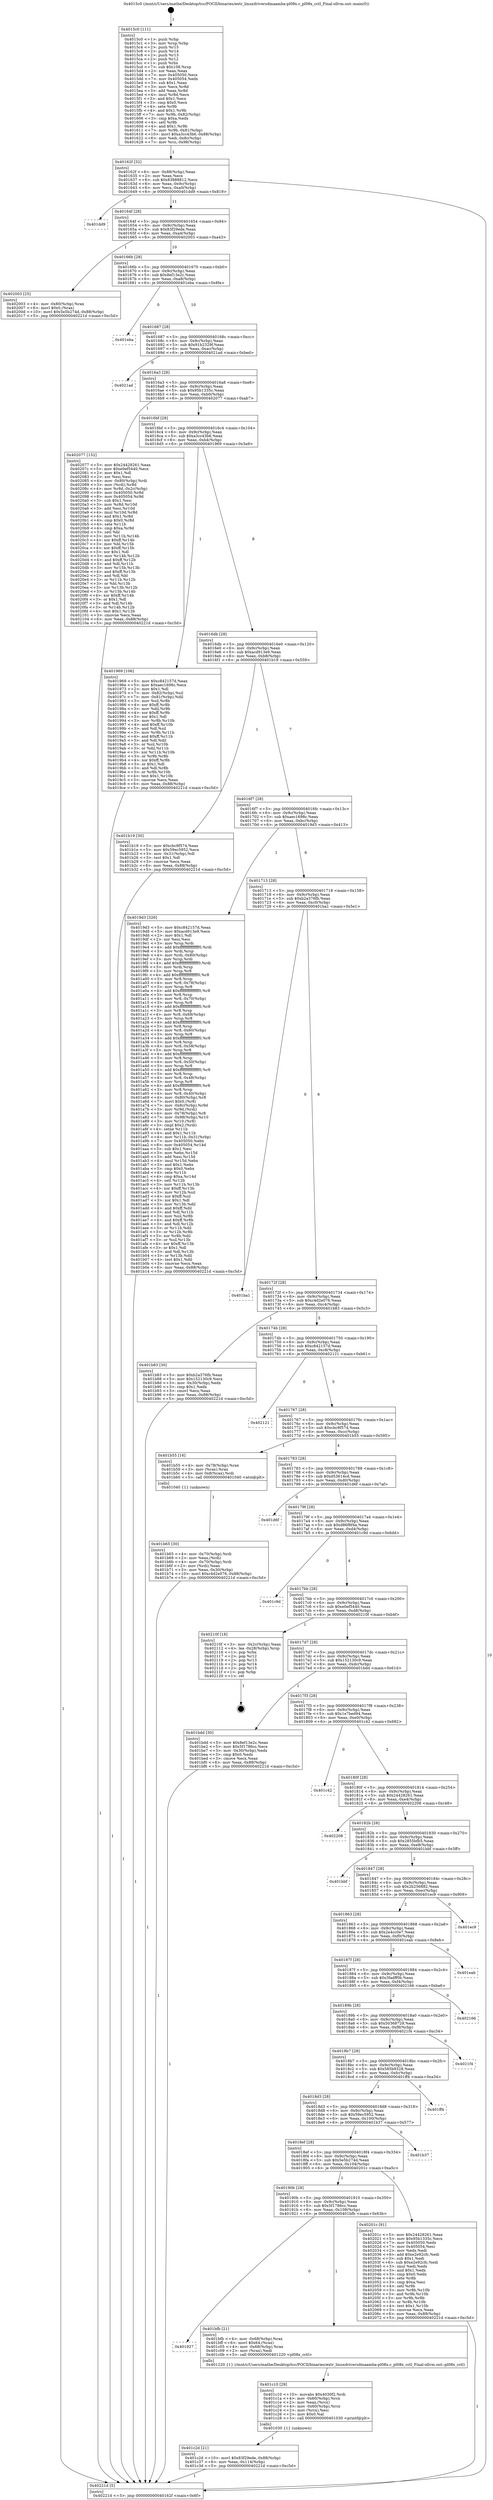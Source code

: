 digraph "0x4015c0" {
  label = "0x4015c0 (/mnt/c/Users/mathe/Desktop/tcc/POCII/binaries/extr_linuxdriversdmaamba-pl08x.c_pl08x_cctl_Final-ollvm.out::main(0))"
  labelloc = "t"
  node[shape=record]

  Entry [label="",width=0.3,height=0.3,shape=circle,fillcolor=black,style=filled]
  "0x40162f" [label="{
     0x40162f [32]\l
     | [instrs]\l
     &nbsp;&nbsp;0x40162f \<+6\>: mov -0x88(%rbp),%eax\l
     &nbsp;&nbsp;0x401635 \<+2\>: mov %eax,%ecx\l
     &nbsp;&nbsp;0x401637 \<+6\>: sub $0x83888812,%ecx\l
     &nbsp;&nbsp;0x40163d \<+6\>: mov %eax,-0x9c(%rbp)\l
     &nbsp;&nbsp;0x401643 \<+6\>: mov %ecx,-0xa0(%rbp)\l
     &nbsp;&nbsp;0x401649 \<+6\>: je 0000000000401dd9 \<main+0x819\>\l
  }"]
  "0x401dd9" [label="{
     0x401dd9\l
  }", style=dashed]
  "0x40164f" [label="{
     0x40164f [28]\l
     | [instrs]\l
     &nbsp;&nbsp;0x40164f \<+5\>: jmp 0000000000401654 \<main+0x94\>\l
     &nbsp;&nbsp;0x401654 \<+6\>: mov -0x9c(%rbp),%eax\l
     &nbsp;&nbsp;0x40165a \<+5\>: sub $0x83f29ede,%eax\l
     &nbsp;&nbsp;0x40165f \<+6\>: mov %eax,-0xa4(%rbp)\l
     &nbsp;&nbsp;0x401665 \<+6\>: je 0000000000402003 \<main+0xa43\>\l
  }"]
  Exit [label="",width=0.3,height=0.3,shape=circle,fillcolor=black,style=filled,peripheries=2]
  "0x402003" [label="{
     0x402003 [25]\l
     | [instrs]\l
     &nbsp;&nbsp;0x402003 \<+4\>: mov -0x80(%rbp),%rax\l
     &nbsp;&nbsp;0x402007 \<+6\>: movl $0x0,(%rax)\l
     &nbsp;&nbsp;0x40200d \<+10\>: movl $0x5e5b274d,-0x88(%rbp)\l
     &nbsp;&nbsp;0x402017 \<+5\>: jmp 000000000040221d \<main+0xc5d\>\l
  }"]
  "0x40166b" [label="{
     0x40166b [28]\l
     | [instrs]\l
     &nbsp;&nbsp;0x40166b \<+5\>: jmp 0000000000401670 \<main+0xb0\>\l
     &nbsp;&nbsp;0x401670 \<+6\>: mov -0x9c(%rbp),%eax\l
     &nbsp;&nbsp;0x401676 \<+5\>: sub $0x8ef13e2c,%eax\l
     &nbsp;&nbsp;0x40167b \<+6\>: mov %eax,-0xa8(%rbp)\l
     &nbsp;&nbsp;0x401681 \<+6\>: je 0000000000401eba \<main+0x8fa\>\l
  }"]
  "0x401c2d" [label="{
     0x401c2d [21]\l
     | [instrs]\l
     &nbsp;&nbsp;0x401c2d \<+10\>: movl $0x83f29ede,-0x88(%rbp)\l
     &nbsp;&nbsp;0x401c37 \<+6\>: mov %eax,-0x114(%rbp)\l
     &nbsp;&nbsp;0x401c3d \<+5\>: jmp 000000000040221d \<main+0xc5d\>\l
  }"]
  "0x401eba" [label="{
     0x401eba\l
  }", style=dashed]
  "0x401687" [label="{
     0x401687 [28]\l
     | [instrs]\l
     &nbsp;&nbsp;0x401687 \<+5\>: jmp 000000000040168c \<main+0xcc\>\l
     &nbsp;&nbsp;0x40168c \<+6\>: mov -0x9c(%rbp),%eax\l
     &nbsp;&nbsp;0x401692 \<+5\>: sub $0x91b2329f,%eax\l
     &nbsp;&nbsp;0x401697 \<+6\>: mov %eax,-0xac(%rbp)\l
     &nbsp;&nbsp;0x40169d \<+6\>: je 00000000004021ad \<main+0xbed\>\l
  }"]
  "0x401c10" [label="{
     0x401c10 [29]\l
     | [instrs]\l
     &nbsp;&nbsp;0x401c10 \<+10\>: movabs $0x4030f2,%rdi\l
     &nbsp;&nbsp;0x401c1a \<+4\>: mov -0x60(%rbp),%rcx\l
     &nbsp;&nbsp;0x401c1e \<+2\>: mov %eax,(%rcx)\l
     &nbsp;&nbsp;0x401c20 \<+4\>: mov -0x60(%rbp),%rcx\l
     &nbsp;&nbsp;0x401c24 \<+2\>: mov (%rcx),%esi\l
     &nbsp;&nbsp;0x401c26 \<+2\>: mov $0x0,%al\l
     &nbsp;&nbsp;0x401c28 \<+5\>: call 0000000000401030 \<printf@plt\>\l
     | [calls]\l
     &nbsp;&nbsp;0x401030 \{1\} (unknown)\l
  }"]
  "0x4021ad" [label="{
     0x4021ad\l
  }", style=dashed]
  "0x4016a3" [label="{
     0x4016a3 [28]\l
     | [instrs]\l
     &nbsp;&nbsp;0x4016a3 \<+5\>: jmp 00000000004016a8 \<main+0xe8\>\l
     &nbsp;&nbsp;0x4016a8 \<+6\>: mov -0x9c(%rbp),%eax\l
     &nbsp;&nbsp;0x4016ae \<+5\>: sub $0x95b1335c,%eax\l
     &nbsp;&nbsp;0x4016b3 \<+6\>: mov %eax,-0xb0(%rbp)\l
     &nbsp;&nbsp;0x4016b9 \<+6\>: je 0000000000402077 \<main+0xab7\>\l
  }"]
  "0x401927" [label="{
     0x401927\l
  }", style=dashed]
  "0x402077" [label="{
     0x402077 [152]\l
     | [instrs]\l
     &nbsp;&nbsp;0x402077 \<+5\>: mov $0x24428261,%eax\l
     &nbsp;&nbsp;0x40207c \<+5\>: mov $0xe0ef5440,%ecx\l
     &nbsp;&nbsp;0x402081 \<+2\>: mov $0x1,%dl\l
     &nbsp;&nbsp;0x402083 \<+2\>: xor %esi,%esi\l
     &nbsp;&nbsp;0x402085 \<+4\>: mov -0x80(%rbp),%rdi\l
     &nbsp;&nbsp;0x402089 \<+3\>: mov (%rdi),%r8d\l
     &nbsp;&nbsp;0x40208c \<+4\>: mov %r8d,-0x2c(%rbp)\l
     &nbsp;&nbsp;0x402090 \<+8\>: mov 0x405050,%r8d\l
     &nbsp;&nbsp;0x402098 \<+8\>: mov 0x405054,%r9d\l
     &nbsp;&nbsp;0x4020a0 \<+3\>: sub $0x1,%esi\l
     &nbsp;&nbsp;0x4020a3 \<+3\>: mov %r8d,%r10d\l
     &nbsp;&nbsp;0x4020a6 \<+3\>: add %esi,%r10d\l
     &nbsp;&nbsp;0x4020a9 \<+4\>: imul %r10d,%r8d\l
     &nbsp;&nbsp;0x4020ad \<+4\>: and $0x1,%r8d\l
     &nbsp;&nbsp;0x4020b1 \<+4\>: cmp $0x0,%r8d\l
     &nbsp;&nbsp;0x4020b5 \<+4\>: sete %r11b\l
     &nbsp;&nbsp;0x4020b9 \<+4\>: cmp $0xa,%r9d\l
     &nbsp;&nbsp;0x4020bd \<+3\>: setl %bl\l
     &nbsp;&nbsp;0x4020c0 \<+3\>: mov %r11b,%r14b\l
     &nbsp;&nbsp;0x4020c3 \<+4\>: xor $0xff,%r14b\l
     &nbsp;&nbsp;0x4020c7 \<+3\>: mov %bl,%r15b\l
     &nbsp;&nbsp;0x4020ca \<+4\>: xor $0xff,%r15b\l
     &nbsp;&nbsp;0x4020ce \<+3\>: xor $0x1,%dl\l
     &nbsp;&nbsp;0x4020d1 \<+3\>: mov %r14b,%r12b\l
     &nbsp;&nbsp;0x4020d4 \<+4\>: and $0xff,%r12b\l
     &nbsp;&nbsp;0x4020d8 \<+3\>: and %dl,%r11b\l
     &nbsp;&nbsp;0x4020db \<+3\>: mov %r15b,%r13b\l
     &nbsp;&nbsp;0x4020de \<+4\>: and $0xff,%r13b\l
     &nbsp;&nbsp;0x4020e2 \<+2\>: and %dl,%bl\l
     &nbsp;&nbsp;0x4020e4 \<+3\>: or %r11b,%r12b\l
     &nbsp;&nbsp;0x4020e7 \<+3\>: or %bl,%r13b\l
     &nbsp;&nbsp;0x4020ea \<+3\>: xor %r13b,%r12b\l
     &nbsp;&nbsp;0x4020ed \<+3\>: or %r15b,%r14b\l
     &nbsp;&nbsp;0x4020f0 \<+4\>: xor $0xff,%r14b\l
     &nbsp;&nbsp;0x4020f4 \<+3\>: or $0x1,%dl\l
     &nbsp;&nbsp;0x4020f7 \<+3\>: and %dl,%r14b\l
     &nbsp;&nbsp;0x4020fa \<+3\>: or %r14b,%r12b\l
     &nbsp;&nbsp;0x4020fd \<+4\>: test $0x1,%r12b\l
     &nbsp;&nbsp;0x402101 \<+3\>: cmovne %ecx,%eax\l
     &nbsp;&nbsp;0x402104 \<+6\>: mov %eax,-0x88(%rbp)\l
     &nbsp;&nbsp;0x40210a \<+5\>: jmp 000000000040221d \<main+0xc5d\>\l
  }"]
  "0x4016bf" [label="{
     0x4016bf [28]\l
     | [instrs]\l
     &nbsp;&nbsp;0x4016bf \<+5\>: jmp 00000000004016c4 \<main+0x104\>\l
     &nbsp;&nbsp;0x4016c4 \<+6\>: mov -0x9c(%rbp),%eax\l
     &nbsp;&nbsp;0x4016ca \<+5\>: sub $0xa3cc43b6,%eax\l
     &nbsp;&nbsp;0x4016cf \<+6\>: mov %eax,-0xb4(%rbp)\l
     &nbsp;&nbsp;0x4016d5 \<+6\>: je 0000000000401969 \<main+0x3a9\>\l
  }"]
  "0x401bfb" [label="{
     0x401bfb [21]\l
     | [instrs]\l
     &nbsp;&nbsp;0x401bfb \<+4\>: mov -0x68(%rbp),%rax\l
     &nbsp;&nbsp;0x401bff \<+6\>: movl $0x64,(%rax)\l
     &nbsp;&nbsp;0x401c05 \<+4\>: mov -0x68(%rbp),%rax\l
     &nbsp;&nbsp;0x401c09 \<+2\>: mov (%rax),%edi\l
     &nbsp;&nbsp;0x401c0b \<+5\>: call 0000000000401220 \<pl08x_cctl\>\l
     | [calls]\l
     &nbsp;&nbsp;0x401220 \{1\} (/mnt/c/Users/mathe/Desktop/tcc/POCII/binaries/extr_linuxdriversdmaamba-pl08x.c_pl08x_cctl_Final-ollvm.out::pl08x_cctl)\l
  }"]
  "0x401969" [label="{
     0x401969 [106]\l
     | [instrs]\l
     &nbsp;&nbsp;0x401969 \<+5\>: mov $0xc842157d,%eax\l
     &nbsp;&nbsp;0x40196e \<+5\>: mov $0xaec1698c,%ecx\l
     &nbsp;&nbsp;0x401973 \<+2\>: mov $0x1,%dl\l
     &nbsp;&nbsp;0x401975 \<+7\>: mov -0x82(%rbp),%sil\l
     &nbsp;&nbsp;0x40197c \<+7\>: mov -0x81(%rbp),%dil\l
     &nbsp;&nbsp;0x401983 \<+3\>: mov %sil,%r8b\l
     &nbsp;&nbsp;0x401986 \<+4\>: xor $0xff,%r8b\l
     &nbsp;&nbsp;0x40198a \<+3\>: mov %dil,%r9b\l
     &nbsp;&nbsp;0x40198d \<+4\>: xor $0xff,%r9b\l
     &nbsp;&nbsp;0x401991 \<+3\>: xor $0x1,%dl\l
     &nbsp;&nbsp;0x401994 \<+3\>: mov %r8b,%r10b\l
     &nbsp;&nbsp;0x401997 \<+4\>: and $0xff,%r10b\l
     &nbsp;&nbsp;0x40199b \<+3\>: and %dl,%sil\l
     &nbsp;&nbsp;0x40199e \<+3\>: mov %r9b,%r11b\l
     &nbsp;&nbsp;0x4019a1 \<+4\>: and $0xff,%r11b\l
     &nbsp;&nbsp;0x4019a5 \<+3\>: and %dl,%dil\l
     &nbsp;&nbsp;0x4019a8 \<+3\>: or %sil,%r10b\l
     &nbsp;&nbsp;0x4019ab \<+3\>: or %dil,%r11b\l
     &nbsp;&nbsp;0x4019ae \<+3\>: xor %r11b,%r10b\l
     &nbsp;&nbsp;0x4019b1 \<+3\>: or %r9b,%r8b\l
     &nbsp;&nbsp;0x4019b4 \<+4\>: xor $0xff,%r8b\l
     &nbsp;&nbsp;0x4019b8 \<+3\>: or $0x1,%dl\l
     &nbsp;&nbsp;0x4019bb \<+3\>: and %dl,%r8b\l
     &nbsp;&nbsp;0x4019be \<+3\>: or %r8b,%r10b\l
     &nbsp;&nbsp;0x4019c1 \<+4\>: test $0x1,%r10b\l
     &nbsp;&nbsp;0x4019c5 \<+3\>: cmovne %ecx,%eax\l
     &nbsp;&nbsp;0x4019c8 \<+6\>: mov %eax,-0x88(%rbp)\l
     &nbsp;&nbsp;0x4019ce \<+5\>: jmp 000000000040221d \<main+0xc5d\>\l
  }"]
  "0x4016db" [label="{
     0x4016db [28]\l
     | [instrs]\l
     &nbsp;&nbsp;0x4016db \<+5\>: jmp 00000000004016e0 \<main+0x120\>\l
     &nbsp;&nbsp;0x4016e0 \<+6\>: mov -0x9c(%rbp),%eax\l
     &nbsp;&nbsp;0x4016e6 \<+5\>: sub $0xacd913e9,%eax\l
     &nbsp;&nbsp;0x4016eb \<+6\>: mov %eax,-0xb8(%rbp)\l
     &nbsp;&nbsp;0x4016f1 \<+6\>: je 0000000000401b19 \<main+0x559\>\l
  }"]
  "0x40221d" [label="{
     0x40221d [5]\l
     | [instrs]\l
     &nbsp;&nbsp;0x40221d \<+5\>: jmp 000000000040162f \<main+0x6f\>\l
  }"]
  "0x4015c0" [label="{
     0x4015c0 [111]\l
     | [instrs]\l
     &nbsp;&nbsp;0x4015c0 \<+1\>: push %rbp\l
     &nbsp;&nbsp;0x4015c1 \<+3\>: mov %rsp,%rbp\l
     &nbsp;&nbsp;0x4015c4 \<+2\>: push %r15\l
     &nbsp;&nbsp;0x4015c6 \<+2\>: push %r14\l
     &nbsp;&nbsp;0x4015c8 \<+2\>: push %r13\l
     &nbsp;&nbsp;0x4015ca \<+2\>: push %r12\l
     &nbsp;&nbsp;0x4015cc \<+1\>: push %rbx\l
     &nbsp;&nbsp;0x4015cd \<+7\>: sub $0x108,%rsp\l
     &nbsp;&nbsp;0x4015d4 \<+2\>: xor %eax,%eax\l
     &nbsp;&nbsp;0x4015d6 \<+7\>: mov 0x405050,%ecx\l
     &nbsp;&nbsp;0x4015dd \<+7\>: mov 0x405054,%edx\l
     &nbsp;&nbsp;0x4015e4 \<+3\>: sub $0x1,%eax\l
     &nbsp;&nbsp;0x4015e7 \<+3\>: mov %ecx,%r8d\l
     &nbsp;&nbsp;0x4015ea \<+3\>: add %eax,%r8d\l
     &nbsp;&nbsp;0x4015ed \<+4\>: imul %r8d,%ecx\l
     &nbsp;&nbsp;0x4015f1 \<+3\>: and $0x1,%ecx\l
     &nbsp;&nbsp;0x4015f4 \<+3\>: cmp $0x0,%ecx\l
     &nbsp;&nbsp;0x4015f7 \<+4\>: sete %r9b\l
     &nbsp;&nbsp;0x4015fb \<+4\>: and $0x1,%r9b\l
     &nbsp;&nbsp;0x4015ff \<+7\>: mov %r9b,-0x82(%rbp)\l
     &nbsp;&nbsp;0x401606 \<+3\>: cmp $0xa,%edx\l
     &nbsp;&nbsp;0x401609 \<+4\>: setl %r9b\l
     &nbsp;&nbsp;0x40160d \<+4\>: and $0x1,%r9b\l
     &nbsp;&nbsp;0x401611 \<+7\>: mov %r9b,-0x81(%rbp)\l
     &nbsp;&nbsp;0x401618 \<+10\>: movl $0xa3cc43b6,-0x88(%rbp)\l
     &nbsp;&nbsp;0x401622 \<+6\>: mov %edi,-0x8c(%rbp)\l
     &nbsp;&nbsp;0x401628 \<+7\>: mov %rsi,-0x98(%rbp)\l
  }"]
  "0x40190b" [label="{
     0x40190b [28]\l
     | [instrs]\l
     &nbsp;&nbsp;0x40190b \<+5\>: jmp 0000000000401910 \<main+0x350\>\l
     &nbsp;&nbsp;0x401910 \<+6\>: mov -0x9c(%rbp),%eax\l
     &nbsp;&nbsp;0x401916 \<+5\>: sub $0x5f1786cc,%eax\l
     &nbsp;&nbsp;0x40191b \<+6\>: mov %eax,-0x108(%rbp)\l
     &nbsp;&nbsp;0x401921 \<+6\>: je 0000000000401bfb \<main+0x63b\>\l
  }"]
  "0x401b19" [label="{
     0x401b19 [30]\l
     | [instrs]\l
     &nbsp;&nbsp;0x401b19 \<+5\>: mov $0xcbc9f574,%eax\l
     &nbsp;&nbsp;0x401b1e \<+5\>: mov $0x59ec5952,%ecx\l
     &nbsp;&nbsp;0x401b23 \<+3\>: mov -0x31(%rbp),%dl\l
     &nbsp;&nbsp;0x401b26 \<+3\>: test $0x1,%dl\l
     &nbsp;&nbsp;0x401b29 \<+3\>: cmovne %ecx,%eax\l
     &nbsp;&nbsp;0x401b2c \<+6\>: mov %eax,-0x88(%rbp)\l
     &nbsp;&nbsp;0x401b32 \<+5\>: jmp 000000000040221d \<main+0xc5d\>\l
  }"]
  "0x4016f7" [label="{
     0x4016f7 [28]\l
     | [instrs]\l
     &nbsp;&nbsp;0x4016f7 \<+5\>: jmp 00000000004016fc \<main+0x13c\>\l
     &nbsp;&nbsp;0x4016fc \<+6\>: mov -0x9c(%rbp),%eax\l
     &nbsp;&nbsp;0x401702 \<+5\>: sub $0xaec1698c,%eax\l
     &nbsp;&nbsp;0x401707 \<+6\>: mov %eax,-0xbc(%rbp)\l
     &nbsp;&nbsp;0x40170d \<+6\>: je 00000000004019d3 \<main+0x413\>\l
  }"]
  "0x40201c" [label="{
     0x40201c [91]\l
     | [instrs]\l
     &nbsp;&nbsp;0x40201c \<+5\>: mov $0x24428261,%eax\l
     &nbsp;&nbsp;0x402021 \<+5\>: mov $0x95b1335c,%ecx\l
     &nbsp;&nbsp;0x402026 \<+7\>: mov 0x405050,%edx\l
     &nbsp;&nbsp;0x40202d \<+7\>: mov 0x405054,%esi\l
     &nbsp;&nbsp;0x402034 \<+2\>: mov %edx,%edi\l
     &nbsp;&nbsp;0x402036 \<+6\>: add $0xe2e92cfc,%edi\l
     &nbsp;&nbsp;0x40203c \<+3\>: sub $0x1,%edi\l
     &nbsp;&nbsp;0x40203f \<+6\>: sub $0xe2e92cfc,%edi\l
     &nbsp;&nbsp;0x402045 \<+3\>: imul %edi,%edx\l
     &nbsp;&nbsp;0x402048 \<+3\>: and $0x1,%edx\l
     &nbsp;&nbsp;0x40204b \<+3\>: cmp $0x0,%edx\l
     &nbsp;&nbsp;0x40204e \<+4\>: sete %r8b\l
     &nbsp;&nbsp;0x402052 \<+3\>: cmp $0xa,%esi\l
     &nbsp;&nbsp;0x402055 \<+4\>: setl %r9b\l
     &nbsp;&nbsp;0x402059 \<+3\>: mov %r8b,%r10b\l
     &nbsp;&nbsp;0x40205c \<+3\>: and %r9b,%r10b\l
     &nbsp;&nbsp;0x40205f \<+3\>: xor %r9b,%r8b\l
     &nbsp;&nbsp;0x402062 \<+3\>: or %r8b,%r10b\l
     &nbsp;&nbsp;0x402065 \<+4\>: test $0x1,%r10b\l
     &nbsp;&nbsp;0x402069 \<+3\>: cmovne %ecx,%eax\l
     &nbsp;&nbsp;0x40206c \<+6\>: mov %eax,-0x88(%rbp)\l
     &nbsp;&nbsp;0x402072 \<+5\>: jmp 000000000040221d \<main+0xc5d\>\l
  }"]
  "0x4019d3" [label="{
     0x4019d3 [326]\l
     | [instrs]\l
     &nbsp;&nbsp;0x4019d3 \<+5\>: mov $0xc842157d,%eax\l
     &nbsp;&nbsp;0x4019d8 \<+5\>: mov $0xacd913e9,%ecx\l
     &nbsp;&nbsp;0x4019dd \<+2\>: mov $0x1,%dl\l
     &nbsp;&nbsp;0x4019df \<+2\>: xor %esi,%esi\l
     &nbsp;&nbsp;0x4019e1 \<+3\>: mov %rsp,%rdi\l
     &nbsp;&nbsp;0x4019e4 \<+4\>: add $0xfffffffffffffff0,%rdi\l
     &nbsp;&nbsp;0x4019e8 \<+3\>: mov %rdi,%rsp\l
     &nbsp;&nbsp;0x4019eb \<+4\>: mov %rdi,-0x80(%rbp)\l
     &nbsp;&nbsp;0x4019ef \<+3\>: mov %rsp,%rdi\l
     &nbsp;&nbsp;0x4019f2 \<+4\>: add $0xfffffffffffffff0,%rdi\l
     &nbsp;&nbsp;0x4019f6 \<+3\>: mov %rdi,%rsp\l
     &nbsp;&nbsp;0x4019f9 \<+3\>: mov %rsp,%r8\l
     &nbsp;&nbsp;0x4019fc \<+4\>: add $0xfffffffffffffff0,%r8\l
     &nbsp;&nbsp;0x401a00 \<+3\>: mov %r8,%rsp\l
     &nbsp;&nbsp;0x401a03 \<+4\>: mov %r8,-0x78(%rbp)\l
     &nbsp;&nbsp;0x401a07 \<+3\>: mov %rsp,%r8\l
     &nbsp;&nbsp;0x401a0a \<+4\>: add $0xfffffffffffffff0,%r8\l
     &nbsp;&nbsp;0x401a0e \<+3\>: mov %r8,%rsp\l
     &nbsp;&nbsp;0x401a11 \<+4\>: mov %r8,-0x70(%rbp)\l
     &nbsp;&nbsp;0x401a15 \<+3\>: mov %rsp,%r8\l
     &nbsp;&nbsp;0x401a18 \<+4\>: add $0xfffffffffffffff0,%r8\l
     &nbsp;&nbsp;0x401a1c \<+3\>: mov %r8,%rsp\l
     &nbsp;&nbsp;0x401a1f \<+4\>: mov %r8,-0x68(%rbp)\l
     &nbsp;&nbsp;0x401a23 \<+3\>: mov %rsp,%r8\l
     &nbsp;&nbsp;0x401a26 \<+4\>: add $0xfffffffffffffff0,%r8\l
     &nbsp;&nbsp;0x401a2a \<+3\>: mov %r8,%rsp\l
     &nbsp;&nbsp;0x401a2d \<+4\>: mov %r8,-0x60(%rbp)\l
     &nbsp;&nbsp;0x401a31 \<+3\>: mov %rsp,%r8\l
     &nbsp;&nbsp;0x401a34 \<+4\>: add $0xfffffffffffffff0,%r8\l
     &nbsp;&nbsp;0x401a38 \<+3\>: mov %r8,%rsp\l
     &nbsp;&nbsp;0x401a3b \<+4\>: mov %r8,-0x58(%rbp)\l
     &nbsp;&nbsp;0x401a3f \<+3\>: mov %rsp,%r8\l
     &nbsp;&nbsp;0x401a42 \<+4\>: add $0xfffffffffffffff0,%r8\l
     &nbsp;&nbsp;0x401a46 \<+3\>: mov %r8,%rsp\l
     &nbsp;&nbsp;0x401a49 \<+4\>: mov %r8,-0x50(%rbp)\l
     &nbsp;&nbsp;0x401a4d \<+3\>: mov %rsp,%r8\l
     &nbsp;&nbsp;0x401a50 \<+4\>: add $0xfffffffffffffff0,%r8\l
     &nbsp;&nbsp;0x401a54 \<+3\>: mov %r8,%rsp\l
     &nbsp;&nbsp;0x401a57 \<+4\>: mov %r8,-0x48(%rbp)\l
     &nbsp;&nbsp;0x401a5b \<+3\>: mov %rsp,%r8\l
     &nbsp;&nbsp;0x401a5e \<+4\>: add $0xfffffffffffffff0,%r8\l
     &nbsp;&nbsp;0x401a62 \<+3\>: mov %r8,%rsp\l
     &nbsp;&nbsp;0x401a65 \<+4\>: mov %r8,-0x40(%rbp)\l
     &nbsp;&nbsp;0x401a69 \<+4\>: mov -0x80(%rbp),%r8\l
     &nbsp;&nbsp;0x401a6d \<+7\>: movl $0x0,(%r8)\l
     &nbsp;&nbsp;0x401a74 \<+7\>: mov -0x8c(%rbp),%r9d\l
     &nbsp;&nbsp;0x401a7b \<+3\>: mov %r9d,(%rdi)\l
     &nbsp;&nbsp;0x401a7e \<+4\>: mov -0x78(%rbp),%r8\l
     &nbsp;&nbsp;0x401a82 \<+7\>: mov -0x98(%rbp),%r10\l
     &nbsp;&nbsp;0x401a89 \<+3\>: mov %r10,(%r8)\l
     &nbsp;&nbsp;0x401a8c \<+3\>: cmpl $0x2,(%rdi)\l
     &nbsp;&nbsp;0x401a8f \<+4\>: setne %r11b\l
     &nbsp;&nbsp;0x401a93 \<+4\>: and $0x1,%r11b\l
     &nbsp;&nbsp;0x401a97 \<+4\>: mov %r11b,-0x31(%rbp)\l
     &nbsp;&nbsp;0x401a9b \<+7\>: mov 0x405050,%ebx\l
     &nbsp;&nbsp;0x401aa2 \<+8\>: mov 0x405054,%r14d\l
     &nbsp;&nbsp;0x401aaa \<+3\>: sub $0x1,%esi\l
     &nbsp;&nbsp;0x401aad \<+3\>: mov %ebx,%r15d\l
     &nbsp;&nbsp;0x401ab0 \<+3\>: add %esi,%r15d\l
     &nbsp;&nbsp;0x401ab3 \<+4\>: imul %r15d,%ebx\l
     &nbsp;&nbsp;0x401ab7 \<+3\>: and $0x1,%ebx\l
     &nbsp;&nbsp;0x401aba \<+3\>: cmp $0x0,%ebx\l
     &nbsp;&nbsp;0x401abd \<+4\>: sete %r11b\l
     &nbsp;&nbsp;0x401ac1 \<+4\>: cmp $0xa,%r14d\l
     &nbsp;&nbsp;0x401ac5 \<+4\>: setl %r12b\l
     &nbsp;&nbsp;0x401ac9 \<+3\>: mov %r11b,%r13b\l
     &nbsp;&nbsp;0x401acc \<+4\>: xor $0xff,%r13b\l
     &nbsp;&nbsp;0x401ad0 \<+3\>: mov %r12b,%sil\l
     &nbsp;&nbsp;0x401ad3 \<+4\>: xor $0xff,%sil\l
     &nbsp;&nbsp;0x401ad7 \<+3\>: xor $0x1,%dl\l
     &nbsp;&nbsp;0x401ada \<+3\>: mov %r13b,%dil\l
     &nbsp;&nbsp;0x401add \<+4\>: and $0xff,%dil\l
     &nbsp;&nbsp;0x401ae1 \<+3\>: and %dl,%r11b\l
     &nbsp;&nbsp;0x401ae4 \<+3\>: mov %sil,%r8b\l
     &nbsp;&nbsp;0x401ae7 \<+4\>: and $0xff,%r8b\l
     &nbsp;&nbsp;0x401aeb \<+3\>: and %dl,%r12b\l
     &nbsp;&nbsp;0x401aee \<+3\>: or %r11b,%dil\l
     &nbsp;&nbsp;0x401af1 \<+3\>: or %r12b,%r8b\l
     &nbsp;&nbsp;0x401af4 \<+3\>: xor %r8b,%dil\l
     &nbsp;&nbsp;0x401af7 \<+3\>: or %sil,%r13b\l
     &nbsp;&nbsp;0x401afa \<+4\>: xor $0xff,%r13b\l
     &nbsp;&nbsp;0x401afe \<+3\>: or $0x1,%dl\l
     &nbsp;&nbsp;0x401b01 \<+3\>: and %dl,%r13b\l
     &nbsp;&nbsp;0x401b04 \<+3\>: or %r13b,%dil\l
     &nbsp;&nbsp;0x401b07 \<+4\>: test $0x1,%dil\l
     &nbsp;&nbsp;0x401b0b \<+3\>: cmovne %ecx,%eax\l
     &nbsp;&nbsp;0x401b0e \<+6\>: mov %eax,-0x88(%rbp)\l
     &nbsp;&nbsp;0x401b14 \<+5\>: jmp 000000000040221d \<main+0xc5d\>\l
  }"]
  "0x401713" [label="{
     0x401713 [28]\l
     | [instrs]\l
     &nbsp;&nbsp;0x401713 \<+5\>: jmp 0000000000401718 \<main+0x158\>\l
     &nbsp;&nbsp;0x401718 \<+6\>: mov -0x9c(%rbp),%eax\l
     &nbsp;&nbsp;0x40171e \<+5\>: sub $0xb2a376fb,%eax\l
     &nbsp;&nbsp;0x401723 \<+6\>: mov %eax,-0xc0(%rbp)\l
     &nbsp;&nbsp;0x401729 \<+6\>: je 0000000000401ba1 \<main+0x5e1\>\l
  }"]
  "0x4018ef" [label="{
     0x4018ef [28]\l
     | [instrs]\l
     &nbsp;&nbsp;0x4018ef \<+5\>: jmp 00000000004018f4 \<main+0x334\>\l
     &nbsp;&nbsp;0x4018f4 \<+6\>: mov -0x9c(%rbp),%eax\l
     &nbsp;&nbsp;0x4018fa \<+5\>: sub $0x5e5b274d,%eax\l
     &nbsp;&nbsp;0x4018ff \<+6\>: mov %eax,-0x104(%rbp)\l
     &nbsp;&nbsp;0x401905 \<+6\>: je 000000000040201c \<main+0xa5c\>\l
  }"]
  "0x401b37" [label="{
     0x401b37\l
  }", style=dashed]
  "0x401ba1" [label="{
     0x401ba1\l
  }", style=dashed]
  "0x40172f" [label="{
     0x40172f [28]\l
     | [instrs]\l
     &nbsp;&nbsp;0x40172f \<+5\>: jmp 0000000000401734 \<main+0x174\>\l
     &nbsp;&nbsp;0x401734 \<+6\>: mov -0x9c(%rbp),%eax\l
     &nbsp;&nbsp;0x40173a \<+5\>: sub $0xc4d2e076,%eax\l
     &nbsp;&nbsp;0x40173f \<+6\>: mov %eax,-0xc4(%rbp)\l
     &nbsp;&nbsp;0x401745 \<+6\>: je 0000000000401b83 \<main+0x5c3\>\l
  }"]
  "0x4018d3" [label="{
     0x4018d3 [28]\l
     | [instrs]\l
     &nbsp;&nbsp;0x4018d3 \<+5\>: jmp 00000000004018d8 \<main+0x318\>\l
     &nbsp;&nbsp;0x4018d8 \<+6\>: mov -0x9c(%rbp),%eax\l
     &nbsp;&nbsp;0x4018de \<+5\>: sub $0x59ec5952,%eax\l
     &nbsp;&nbsp;0x4018e3 \<+6\>: mov %eax,-0x100(%rbp)\l
     &nbsp;&nbsp;0x4018e9 \<+6\>: je 0000000000401b37 \<main+0x577\>\l
  }"]
  "0x401b83" [label="{
     0x401b83 [30]\l
     | [instrs]\l
     &nbsp;&nbsp;0x401b83 \<+5\>: mov $0xb2a376fb,%eax\l
     &nbsp;&nbsp;0x401b88 \<+5\>: mov $0x152130c9,%ecx\l
     &nbsp;&nbsp;0x401b8d \<+3\>: mov -0x30(%rbp),%edx\l
     &nbsp;&nbsp;0x401b90 \<+3\>: cmp $0x1,%edx\l
     &nbsp;&nbsp;0x401b93 \<+3\>: cmovl %ecx,%eax\l
     &nbsp;&nbsp;0x401b96 \<+6\>: mov %eax,-0x88(%rbp)\l
     &nbsp;&nbsp;0x401b9c \<+5\>: jmp 000000000040221d \<main+0xc5d\>\l
  }"]
  "0x40174b" [label="{
     0x40174b [28]\l
     | [instrs]\l
     &nbsp;&nbsp;0x40174b \<+5\>: jmp 0000000000401750 \<main+0x190\>\l
     &nbsp;&nbsp;0x401750 \<+6\>: mov -0x9c(%rbp),%eax\l
     &nbsp;&nbsp;0x401756 \<+5\>: sub $0xc842157d,%eax\l
     &nbsp;&nbsp;0x40175b \<+6\>: mov %eax,-0xc8(%rbp)\l
     &nbsp;&nbsp;0x401761 \<+6\>: je 0000000000402121 \<main+0xb61\>\l
  }"]
  "0x401ff4" [label="{
     0x401ff4\l
  }", style=dashed]
  "0x402121" [label="{
     0x402121\l
  }", style=dashed]
  "0x401767" [label="{
     0x401767 [28]\l
     | [instrs]\l
     &nbsp;&nbsp;0x401767 \<+5\>: jmp 000000000040176c \<main+0x1ac\>\l
     &nbsp;&nbsp;0x40176c \<+6\>: mov -0x9c(%rbp),%eax\l
     &nbsp;&nbsp;0x401772 \<+5\>: sub $0xcbc9f574,%eax\l
     &nbsp;&nbsp;0x401777 \<+6\>: mov %eax,-0xcc(%rbp)\l
     &nbsp;&nbsp;0x40177d \<+6\>: je 0000000000401b55 \<main+0x595\>\l
  }"]
  "0x4018b7" [label="{
     0x4018b7 [28]\l
     | [instrs]\l
     &nbsp;&nbsp;0x4018b7 \<+5\>: jmp 00000000004018bc \<main+0x2fc\>\l
     &nbsp;&nbsp;0x4018bc \<+6\>: mov -0x9c(%rbp),%eax\l
     &nbsp;&nbsp;0x4018c2 \<+5\>: sub $0x585b9328,%eax\l
     &nbsp;&nbsp;0x4018c7 \<+6\>: mov %eax,-0xfc(%rbp)\l
     &nbsp;&nbsp;0x4018cd \<+6\>: je 0000000000401ff4 \<main+0xa34\>\l
  }"]
  "0x401b55" [label="{
     0x401b55 [16]\l
     | [instrs]\l
     &nbsp;&nbsp;0x401b55 \<+4\>: mov -0x78(%rbp),%rax\l
     &nbsp;&nbsp;0x401b59 \<+3\>: mov (%rax),%rax\l
     &nbsp;&nbsp;0x401b5c \<+4\>: mov 0x8(%rax),%rdi\l
     &nbsp;&nbsp;0x401b60 \<+5\>: call 0000000000401040 \<atoi@plt\>\l
     | [calls]\l
     &nbsp;&nbsp;0x401040 \{1\} (unknown)\l
  }"]
  "0x401783" [label="{
     0x401783 [28]\l
     | [instrs]\l
     &nbsp;&nbsp;0x401783 \<+5\>: jmp 0000000000401788 \<main+0x1c8\>\l
     &nbsp;&nbsp;0x401788 \<+6\>: mov -0x9c(%rbp),%eax\l
     &nbsp;&nbsp;0x40178e \<+5\>: sub $0xd53614cd,%eax\l
     &nbsp;&nbsp;0x401793 \<+6\>: mov %eax,-0xd0(%rbp)\l
     &nbsp;&nbsp;0x401799 \<+6\>: je 0000000000401d6f \<main+0x7af\>\l
  }"]
  "0x401b65" [label="{
     0x401b65 [30]\l
     | [instrs]\l
     &nbsp;&nbsp;0x401b65 \<+4\>: mov -0x70(%rbp),%rdi\l
     &nbsp;&nbsp;0x401b69 \<+2\>: mov %eax,(%rdi)\l
     &nbsp;&nbsp;0x401b6b \<+4\>: mov -0x70(%rbp),%rdi\l
     &nbsp;&nbsp;0x401b6f \<+2\>: mov (%rdi),%eax\l
     &nbsp;&nbsp;0x401b71 \<+3\>: mov %eax,-0x30(%rbp)\l
     &nbsp;&nbsp;0x401b74 \<+10\>: movl $0xc4d2e076,-0x88(%rbp)\l
     &nbsp;&nbsp;0x401b7e \<+5\>: jmp 000000000040221d \<main+0xc5d\>\l
  }"]
  "0x4021f4" [label="{
     0x4021f4\l
  }", style=dashed]
  "0x401d6f" [label="{
     0x401d6f\l
  }", style=dashed]
  "0x40179f" [label="{
     0x40179f [28]\l
     | [instrs]\l
     &nbsp;&nbsp;0x40179f \<+5\>: jmp 00000000004017a4 \<main+0x1e4\>\l
     &nbsp;&nbsp;0x4017a4 \<+6\>: mov -0x9c(%rbp),%eax\l
     &nbsp;&nbsp;0x4017aa \<+5\>: sub $0xd86f8f4a,%eax\l
     &nbsp;&nbsp;0x4017af \<+6\>: mov %eax,-0xd4(%rbp)\l
     &nbsp;&nbsp;0x4017b5 \<+6\>: je 0000000000401c9d \<main+0x6dd\>\l
  }"]
  "0x40189b" [label="{
     0x40189b [28]\l
     | [instrs]\l
     &nbsp;&nbsp;0x40189b \<+5\>: jmp 00000000004018a0 \<main+0x2e0\>\l
     &nbsp;&nbsp;0x4018a0 \<+6\>: mov -0x9c(%rbp),%eax\l
     &nbsp;&nbsp;0x4018a6 \<+5\>: sub $0x50368729,%eax\l
     &nbsp;&nbsp;0x4018ab \<+6\>: mov %eax,-0xf8(%rbp)\l
     &nbsp;&nbsp;0x4018b1 \<+6\>: je 00000000004021f4 \<main+0xc34\>\l
  }"]
  "0x401c9d" [label="{
     0x401c9d\l
  }", style=dashed]
  "0x4017bb" [label="{
     0x4017bb [28]\l
     | [instrs]\l
     &nbsp;&nbsp;0x4017bb \<+5\>: jmp 00000000004017c0 \<main+0x200\>\l
     &nbsp;&nbsp;0x4017c0 \<+6\>: mov -0x9c(%rbp),%eax\l
     &nbsp;&nbsp;0x4017c6 \<+5\>: sub $0xe0ef5440,%eax\l
     &nbsp;&nbsp;0x4017cb \<+6\>: mov %eax,-0xd8(%rbp)\l
     &nbsp;&nbsp;0x4017d1 \<+6\>: je 000000000040210f \<main+0xb4f\>\l
  }"]
  "0x402166" [label="{
     0x402166\l
  }", style=dashed]
  "0x40210f" [label="{
     0x40210f [18]\l
     | [instrs]\l
     &nbsp;&nbsp;0x40210f \<+3\>: mov -0x2c(%rbp),%eax\l
     &nbsp;&nbsp;0x402112 \<+4\>: lea -0x28(%rbp),%rsp\l
     &nbsp;&nbsp;0x402116 \<+1\>: pop %rbx\l
     &nbsp;&nbsp;0x402117 \<+2\>: pop %r12\l
     &nbsp;&nbsp;0x402119 \<+2\>: pop %r13\l
     &nbsp;&nbsp;0x40211b \<+2\>: pop %r14\l
     &nbsp;&nbsp;0x40211d \<+2\>: pop %r15\l
     &nbsp;&nbsp;0x40211f \<+1\>: pop %rbp\l
     &nbsp;&nbsp;0x402120 \<+1\>: ret\l
  }"]
  "0x4017d7" [label="{
     0x4017d7 [28]\l
     | [instrs]\l
     &nbsp;&nbsp;0x4017d7 \<+5\>: jmp 00000000004017dc \<main+0x21c\>\l
     &nbsp;&nbsp;0x4017dc \<+6\>: mov -0x9c(%rbp),%eax\l
     &nbsp;&nbsp;0x4017e2 \<+5\>: sub $0x152130c9,%eax\l
     &nbsp;&nbsp;0x4017e7 \<+6\>: mov %eax,-0xdc(%rbp)\l
     &nbsp;&nbsp;0x4017ed \<+6\>: je 0000000000401bdd \<main+0x61d\>\l
  }"]
  "0x40187f" [label="{
     0x40187f [28]\l
     | [instrs]\l
     &nbsp;&nbsp;0x40187f \<+5\>: jmp 0000000000401884 \<main+0x2c4\>\l
     &nbsp;&nbsp;0x401884 \<+6\>: mov -0x9c(%rbp),%eax\l
     &nbsp;&nbsp;0x40188a \<+5\>: sub $0x3fadff0b,%eax\l
     &nbsp;&nbsp;0x40188f \<+6\>: mov %eax,-0xf4(%rbp)\l
     &nbsp;&nbsp;0x401895 \<+6\>: je 0000000000402166 \<main+0xba6\>\l
  }"]
  "0x401bdd" [label="{
     0x401bdd [30]\l
     | [instrs]\l
     &nbsp;&nbsp;0x401bdd \<+5\>: mov $0x8ef13e2c,%eax\l
     &nbsp;&nbsp;0x401be2 \<+5\>: mov $0x5f1786cc,%ecx\l
     &nbsp;&nbsp;0x401be7 \<+3\>: mov -0x30(%rbp),%edx\l
     &nbsp;&nbsp;0x401bea \<+3\>: cmp $0x0,%edx\l
     &nbsp;&nbsp;0x401bed \<+3\>: cmove %ecx,%eax\l
     &nbsp;&nbsp;0x401bf0 \<+6\>: mov %eax,-0x88(%rbp)\l
     &nbsp;&nbsp;0x401bf6 \<+5\>: jmp 000000000040221d \<main+0xc5d\>\l
  }"]
  "0x4017f3" [label="{
     0x4017f3 [28]\l
     | [instrs]\l
     &nbsp;&nbsp;0x4017f3 \<+5\>: jmp 00000000004017f8 \<main+0x238\>\l
     &nbsp;&nbsp;0x4017f8 \<+6\>: mov -0x9c(%rbp),%eax\l
     &nbsp;&nbsp;0x4017fe \<+5\>: sub $0x1e7bed94,%eax\l
     &nbsp;&nbsp;0x401803 \<+6\>: mov %eax,-0xe0(%rbp)\l
     &nbsp;&nbsp;0x401809 \<+6\>: je 0000000000401c42 \<main+0x682\>\l
  }"]
  "0x401eab" [label="{
     0x401eab\l
  }", style=dashed]
  "0x401c42" [label="{
     0x401c42\l
  }", style=dashed]
  "0x40180f" [label="{
     0x40180f [28]\l
     | [instrs]\l
     &nbsp;&nbsp;0x40180f \<+5\>: jmp 0000000000401814 \<main+0x254\>\l
     &nbsp;&nbsp;0x401814 \<+6\>: mov -0x9c(%rbp),%eax\l
     &nbsp;&nbsp;0x40181a \<+5\>: sub $0x24428261,%eax\l
     &nbsp;&nbsp;0x40181f \<+6\>: mov %eax,-0xe4(%rbp)\l
     &nbsp;&nbsp;0x401825 \<+6\>: je 0000000000402208 \<main+0xc48\>\l
  }"]
  "0x401863" [label="{
     0x401863 [28]\l
     | [instrs]\l
     &nbsp;&nbsp;0x401863 \<+5\>: jmp 0000000000401868 \<main+0x2a8\>\l
     &nbsp;&nbsp;0x401868 \<+6\>: mov -0x9c(%rbp),%eax\l
     &nbsp;&nbsp;0x40186e \<+5\>: sub $0x2e4cc0e7,%eax\l
     &nbsp;&nbsp;0x401873 \<+6\>: mov %eax,-0xf0(%rbp)\l
     &nbsp;&nbsp;0x401879 \<+6\>: je 0000000000401eab \<main+0x8eb\>\l
  }"]
  "0x402208" [label="{
     0x402208\l
  }", style=dashed]
  "0x40182b" [label="{
     0x40182b [28]\l
     | [instrs]\l
     &nbsp;&nbsp;0x40182b \<+5\>: jmp 0000000000401830 \<main+0x270\>\l
     &nbsp;&nbsp;0x401830 \<+6\>: mov -0x9c(%rbp),%eax\l
     &nbsp;&nbsp;0x401836 \<+5\>: sub $0x2855bfb5,%eax\l
     &nbsp;&nbsp;0x40183b \<+6\>: mov %eax,-0xe8(%rbp)\l
     &nbsp;&nbsp;0x401841 \<+6\>: je 0000000000401bbf \<main+0x5ff\>\l
  }"]
  "0x401ec9" [label="{
     0x401ec9\l
  }", style=dashed]
  "0x401bbf" [label="{
     0x401bbf\l
  }", style=dashed]
  "0x401847" [label="{
     0x401847 [28]\l
     | [instrs]\l
     &nbsp;&nbsp;0x401847 \<+5\>: jmp 000000000040184c \<main+0x28c\>\l
     &nbsp;&nbsp;0x40184c \<+6\>: mov -0x9c(%rbp),%eax\l
     &nbsp;&nbsp;0x401852 \<+5\>: sub $0x2b256882,%eax\l
     &nbsp;&nbsp;0x401857 \<+6\>: mov %eax,-0xec(%rbp)\l
     &nbsp;&nbsp;0x40185d \<+6\>: je 0000000000401ec9 \<main+0x909\>\l
  }"]
  Entry -> "0x4015c0" [label=" 1"]
  "0x40162f" -> "0x401dd9" [label=" 0"]
  "0x40162f" -> "0x40164f" [label=" 11"]
  "0x40210f" -> Exit [label=" 1"]
  "0x40164f" -> "0x402003" [label=" 1"]
  "0x40164f" -> "0x40166b" [label=" 10"]
  "0x402077" -> "0x40221d" [label=" 1"]
  "0x40166b" -> "0x401eba" [label=" 0"]
  "0x40166b" -> "0x401687" [label=" 10"]
  "0x40201c" -> "0x40221d" [label=" 1"]
  "0x401687" -> "0x4021ad" [label=" 0"]
  "0x401687" -> "0x4016a3" [label=" 10"]
  "0x402003" -> "0x40221d" [label=" 1"]
  "0x4016a3" -> "0x402077" [label=" 1"]
  "0x4016a3" -> "0x4016bf" [label=" 9"]
  "0x401c2d" -> "0x40221d" [label=" 1"]
  "0x4016bf" -> "0x401969" [label=" 1"]
  "0x4016bf" -> "0x4016db" [label=" 8"]
  "0x401969" -> "0x40221d" [label=" 1"]
  "0x4015c0" -> "0x40162f" [label=" 1"]
  "0x40221d" -> "0x40162f" [label=" 10"]
  "0x401c10" -> "0x401c2d" [label=" 1"]
  "0x4016db" -> "0x401b19" [label=" 1"]
  "0x4016db" -> "0x4016f7" [label=" 7"]
  "0x40190b" -> "0x401927" [label=" 0"]
  "0x4016f7" -> "0x4019d3" [label=" 1"]
  "0x4016f7" -> "0x401713" [label=" 6"]
  "0x40190b" -> "0x401bfb" [label=" 1"]
  "0x4019d3" -> "0x40221d" [label=" 1"]
  "0x401b19" -> "0x40221d" [label=" 1"]
  "0x4018ef" -> "0x40190b" [label=" 1"]
  "0x401713" -> "0x401ba1" [label=" 0"]
  "0x401713" -> "0x40172f" [label=" 6"]
  "0x4018ef" -> "0x40201c" [label=" 1"]
  "0x40172f" -> "0x401b83" [label=" 1"]
  "0x40172f" -> "0x40174b" [label=" 5"]
  "0x4018d3" -> "0x4018ef" [label=" 2"]
  "0x40174b" -> "0x402121" [label=" 0"]
  "0x40174b" -> "0x401767" [label=" 5"]
  "0x4018d3" -> "0x401b37" [label=" 0"]
  "0x401767" -> "0x401b55" [label=" 1"]
  "0x401767" -> "0x401783" [label=" 4"]
  "0x401b55" -> "0x401b65" [label=" 1"]
  "0x401b65" -> "0x40221d" [label=" 1"]
  "0x401b83" -> "0x40221d" [label=" 1"]
  "0x4018b7" -> "0x4018d3" [label=" 2"]
  "0x401783" -> "0x401d6f" [label=" 0"]
  "0x401783" -> "0x40179f" [label=" 4"]
  "0x4018b7" -> "0x401ff4" [label=" 0"]
  "0x40179f" -> "0x401c9d" [label=" 0"]
  "0x40179f" -> "0x4017bb" [label=" 4"]
  "0x40189b" -> "0x4018b7" [label=" 2"]
  "0x4017bb" -> "0x40210f" [label=" 1"]
  "0x4017bb" -> "0x4017d7" [label=" 3"]
  "0x40189b" -> "0x4021f4" [label=" 0"]
  "0x4017d7" -> "0x401bdd" [label=" 1"]
  "0x4017d7" -> "0x4017f3" [label=" 2"]
  "0x401bdd" -> "0x40221d" [label=" 1"]
  "0x40187f" -> "0x40189b" [label=" 2"]
  "0x4017f3" -> "0x401c42" [label=" 0"]
  "0x4017f3" -> "0x40180f" [label=" 2"]
  "0x40187f" -> "0x402166" [label=" 0"]
  "0x40180f" -> "0x402208" [label=" 0"]
  "0x40180f" -> "0x40182b" [label=" 2"]
  "0x401863" -> "0x40187f" [label=" 2"]
  "0x40182b" -> "0x401bbf" [label=" 0"]
  "0x40182b" -> "0x401847" [label=" 2"]
  "0x401863" -> "0x401eab" [label=" 0"]
  "0x401847" -> "0x401ec9" [label=" 0"]
  "0x401847" -> "0x401863" [label=" 2"]
  "0x401bfb" -> "0x401c10" [label=" 1"]
}
